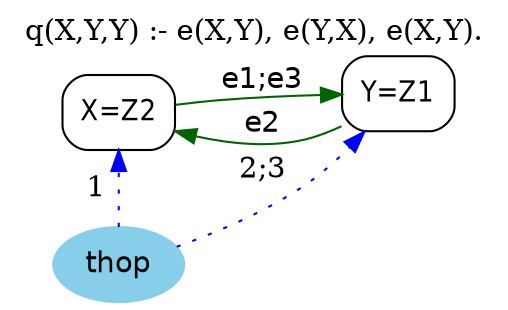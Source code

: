 strict digraph G {
	graph [bb="0,0,221,141",
		label="q(X,Y,Y) :- e(X,Y), e(Y,X), e(X,Y).",
		labelloc=t,
		lheight=0.21,
		lp="110.5,129.5",
		lwidth=2.85,
		rankdir=LR
	];
	node [label="\N"];
	X	 [fontname="Helvetica-Narrow",
		height=0.5,
		label="X=Z2",
		pos="47.5,91",
		shape=box,
		style=rounded,
		width=0.75];
	Y	 [fontname="Helvetica-Narrow",
		height=0.5,
		label="Y=Z1",
		pos="175.1,100",
		shape=box,
		style=rounded,
		width=0.75];
	X -> Y	 [color=darkgreen,
		fontname=helvetica,
		label="e1;e3",
		lp="112.1,106.5",
		pos="e,148.06,99.614 74.56,94.908 80.954,95.714 87.757,96.475 94.097,97 108.4,98.183 124.17,98.9 137.96,99.334"];
	Y -> X	 [color=darkgreen,
		fontname=helvetica,
		label=e2,
		lp="112.1,85.5",
		pos="e,74.845,81.46 147.74,84.208 142.08,81.639 136.03,79.372 130.1,78 115.42,74.603 99.061,76.099 84.802,79.077"];
	thop	 [color=skyblue,
		fillcolor=skyblue,
		fontname=helvetica,
		height=0.5,
		pos="47.5,18",
		shape=oval,
		style="filled,rounded",
		width=0.79437];
	thop -> X	 [color=blue,
		constraint=false,
		label=1,
		lp="37,54.5",
		pos="e,47.5,72.91 47.5,36.045 47.5,44.117 47.5,53.824 47.5,62.818",
		style=dotted];
	thop -> Y	 [color=blue,
		constraint=false,
		label="2;3",
		lp="112.1,64.5",
		pos="e,158.71,81.853 72.472,27.322 89.467,34.244 112.06,44.609 130.1,57 137.52,62.101 144.89,68.441 151.44,74.671",
		style=dotted];
}
